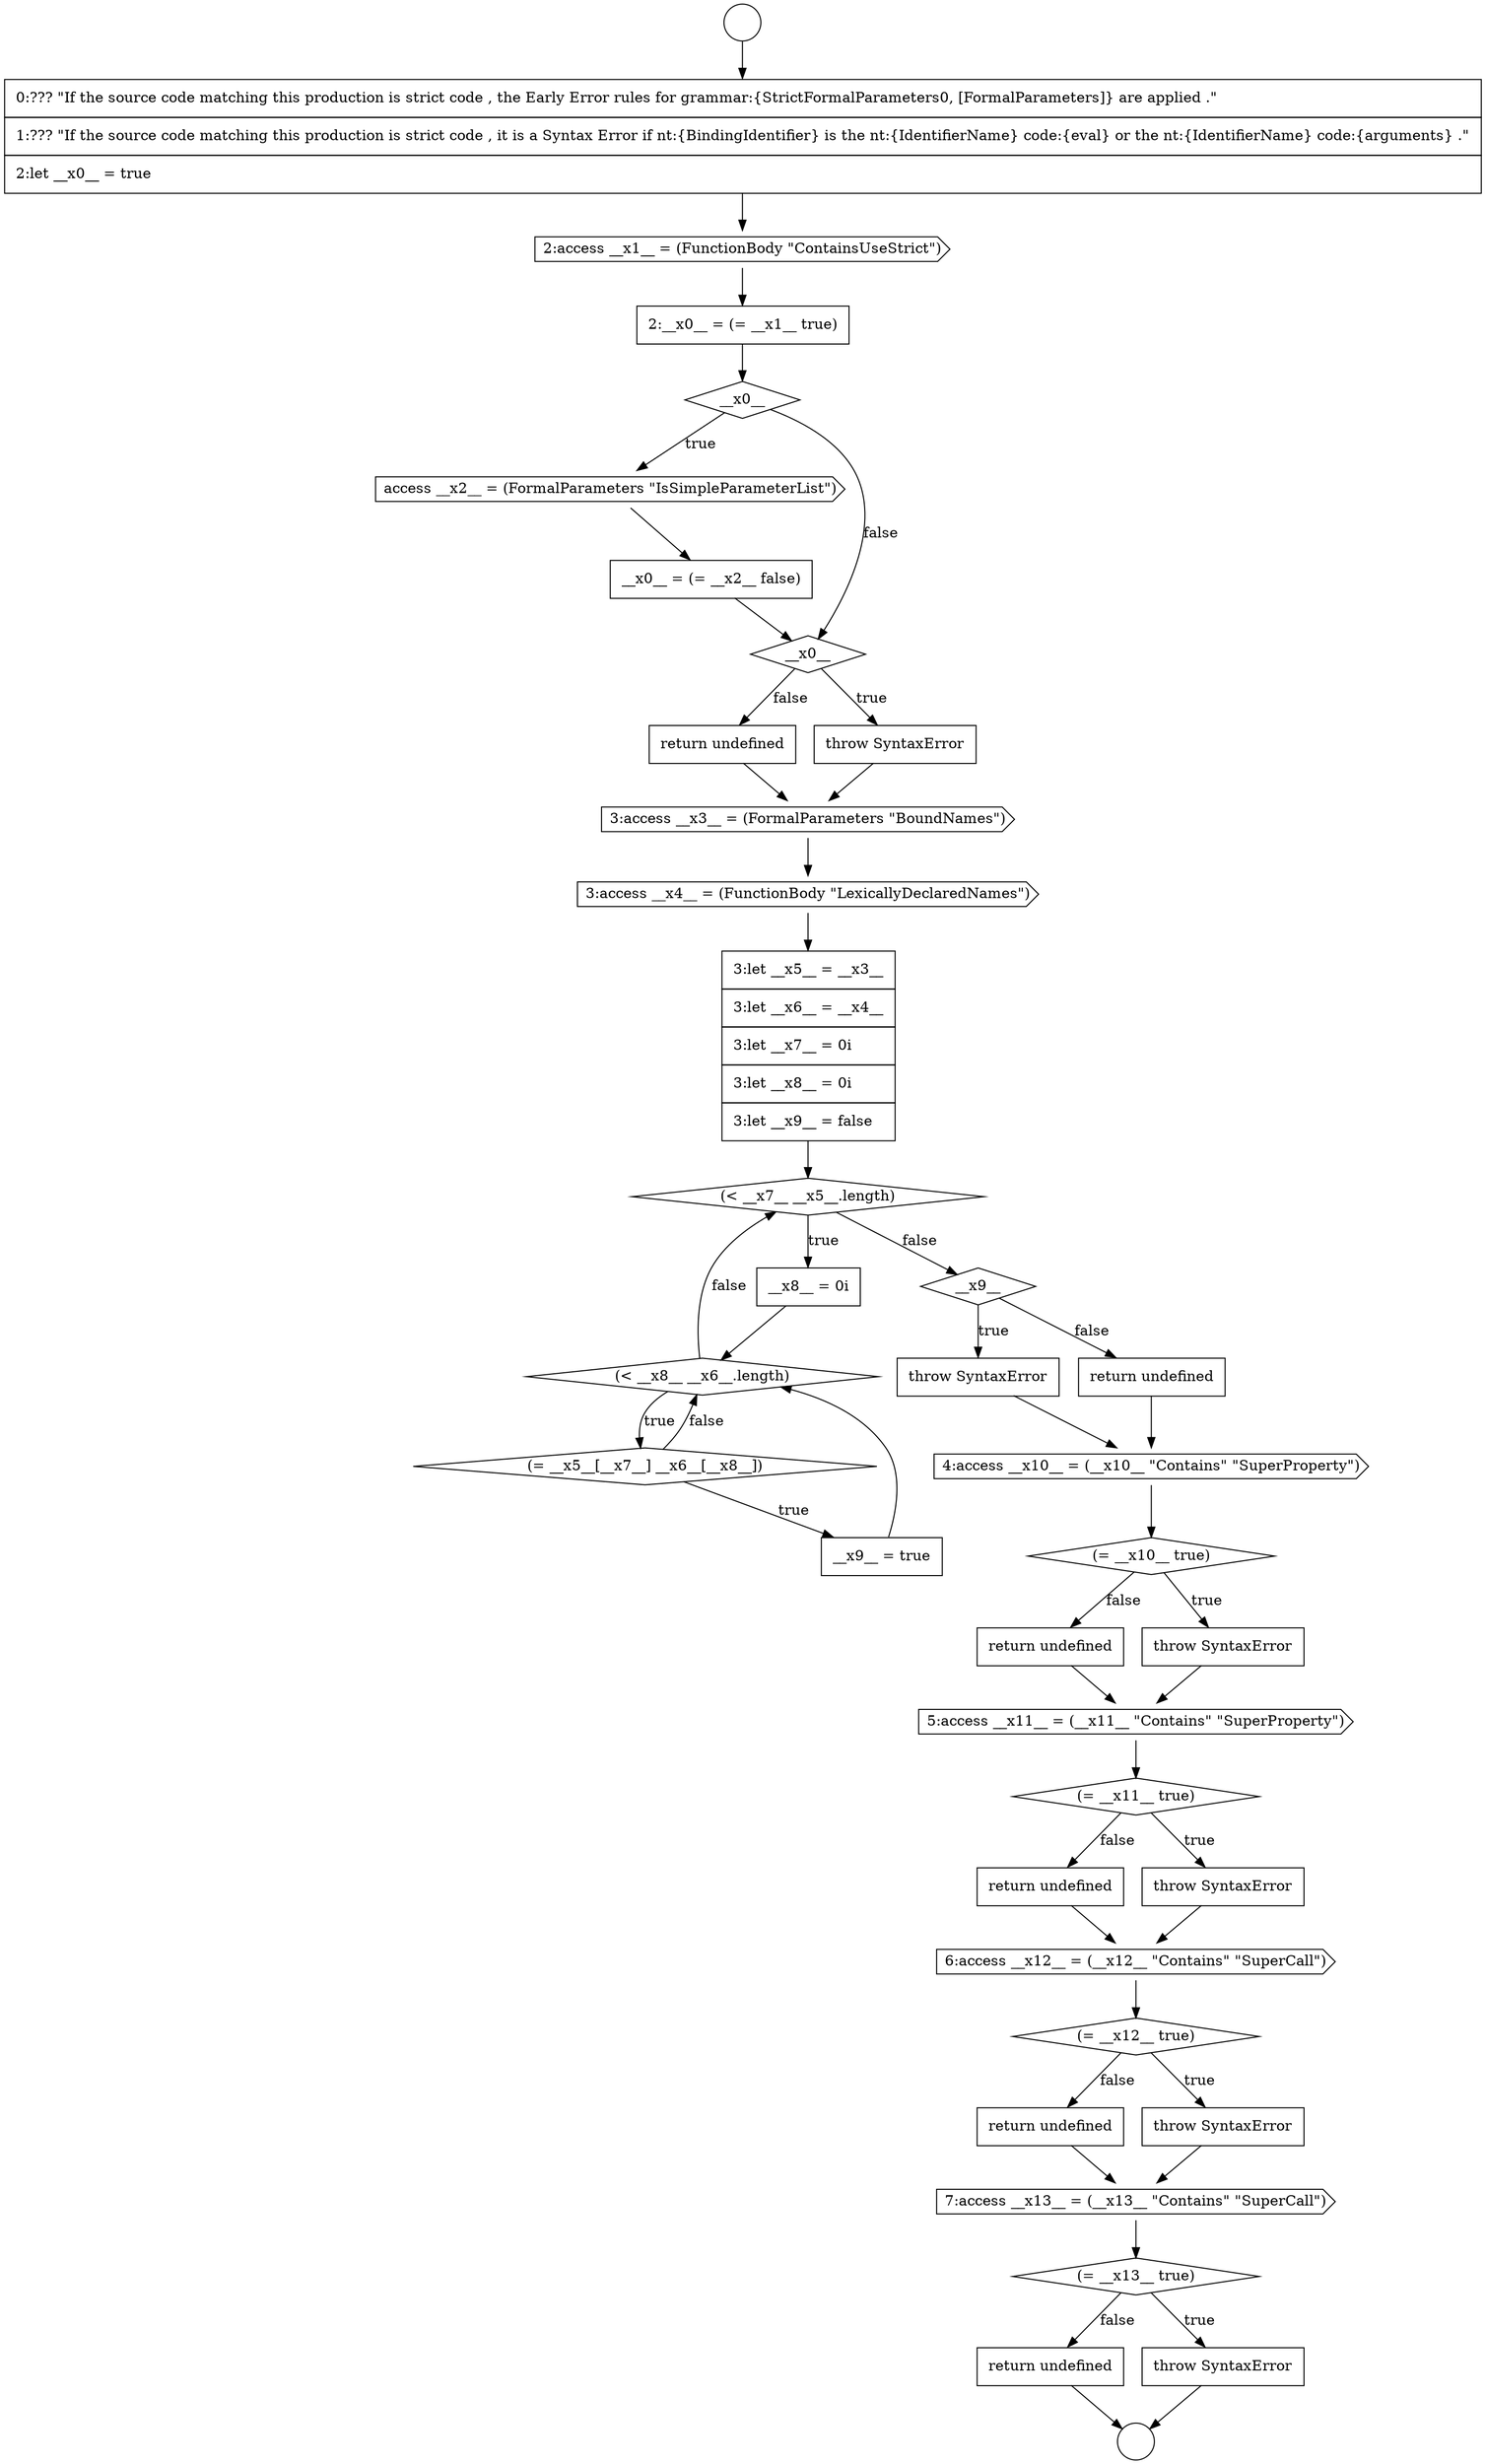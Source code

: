 digraph {
  node16456 [shape=diamond, label=<<font color="black">(= __x11__ true)</font>> color="black" fillcolor="white" style=filled]
  node16452 [shape=diamond, label=<<font color="black">(= __x10__ true)</font>> color="black" fillcolor="white" style=filled]
  node16433 [shape=none, margin=0, label=<<font color="black">
    <table border="0" cellborder="1" cellspacing="0" cellpadding="10">
      <tr><td align="left">2:__x0__ = (= __x1__ true)</td></tr>
    </table>
  </font>> color="black" fillcolor="white" style=filled]
  node16441 [shape=cds, label=<<font color="black">3:access __x4__ = (FunctionBody &quot;LexicallyDeclaredNames&quot;)</font>> color="black" fillcolor="white" style=filled]
  node16464 [shape=diamond, label=<<font color="black">(= __x13__ true)</font>> color="black" fillcolor="white" style=filled]
  node16435 [shape=cds, label=<<font color="black">access __x2__ = (FormalParameters &quot;IsSimpleParameterList&quot;)</font>> color="black" fillcolor="white" style=filled]
  node16458 [shape=none, margin=0, label=<<font color="black">
    <table border="0" cellborder="1" cellspacing="0" cellpadding="10">
      <tr><td align="left">return undefined</td></tr>
    </table>
  </font>> color="black" fillcolor="white" style=filled]
  node16462 [shape=none, margin=0, label=<<font color="black">
    <table border="0" cellborder="1" cellspacing="0" cellpadding="10">
      <tr><td align="left">return undefined</td></tr>
    </table>
  </font>> color="black" fillcolor="white" style=filled]
  node16466 [shape=none, margin=0, label=<<font color="black">
    <table border="0" cellborder="1" cellspacing="0" cellpadding="10">
      <tr><td align="left">return undefined</td></tr>
    </table>
  </font>> color="black" fillcolor="white" style=filled]
  node16444 [shape=none, margin=0, label=<<font color="black">
    <table border="0" cellborder="1" cellspacing="0" cellpadding="10">
      <tr><td align="left">__x8__ = 0i</td></tr>
    </table>
  </font>> color="black" fillcolor="white" style=filled]
  node16459 [shape=cds, label=<<font color="black">6:access __x12__ = (__x12__ &quot;Contains&quot; &quot;SuperCall&quot;)</font>> color="black" fillcolor="white" style=filled]
  node16434 [shape=diamond, label=<<font color="black">__x0__</font>> color="black" fillcolor="white" style=filled]
  node16449 [shape=none, margin=0, label=<<font color="black">
    <table border="0" cellborder="1" cellspacing="0" cellpadding="10">
      <tr><td align="left">throw SyntaxError</td></tr>
    </table>
  </font>> color="black" fillcolor="white" style=filled]
  node16437 [shape=diamond, label=<<font color="black">__x0__</font>> color="black" fillcolor="white" style=filled]
  node16448 [shape=diamond, label=<<font color="black">__x9__</font>> color="black" fillcolor="white" style=filled]
  node16463 [shape=cds, label=<<font color="black">7:access __x13__ = (__x13__ &quot;Contains&quot; &quot;SuperCall&quot;)</font>> color="black" fillcolor="white" style=filled]
  node16431 [shape=none, margin=0, label=<<font color="black">
    <table border="0" cellborder="1" cellspacing="0" cellpadding="10">
      <tr><td align="left">0:??? &quot;If the source code matching this production is strict code , the Early Error rules for grammar:{StrictFormalParameters0, [FormalParameters]} are applied .&quot;</td></tr>
      <tr><td align="left">1:??? &quot;If the source code matching this production is strict code , it is a Syntax Error if nt:{BindingIdentifier} is the nt:{IdentifierName} code:{eval} or the nt:{IdentifierName} code:{arguments} .&quot;</td></tr>
      <tr><td align="left">2:let __x0__ = true</td></tr>
    </table>
  </font>> color="black" fillcolor="white" style=filled]
  node16460 [shape=diamond, label=<<font color="black">(= __x12__ true)</font>> color="black" fillcolor="white" style=filled]
  node16465 [shape=none, margin=0, label=<<font color="black">
    <table border="0" cellborder="1" cellspacing="0" cellpadding="10">
      <tr><td align="left">throw SyntaxError</td></tr>
    </table>
  </font>> color="black" fillcolor="white" style=filled]
  node16440 [shape=cds, label=<<font color="black">3:access __x3__ = (FormalParameters &quot;BoundNames&quot;)</font>> color="black" fillcolor="white" style=filled]
  node16455 [shape=cds, label=<<font color="black">5:access __x11__ = (__x11__ &quot;Contains&quot; &quot;SuperProperty&quot;)</font>> color="black" fillcolor="white" style=filled]
  node16436 [shape=none, margin=0, label=<<font color="black">
    <table border="0" cellborder="1" cellspacing="0" cellpadding="10">
      <tr><td align="left">__x0__ = (= __x2__ false)</td></tr>
    </table>
  </font>> color="black" fillcolor="white" style=filled]
  node16451 [shape=cds, label=<<font color="black">4:access __x10__ = (__x10__ &quot;Contains&quot; &quot;SuperProperty&quot;)</font>> color="black" fillcolor="white" style=filled]
  node16445 [shape=diamond, label=<<font color="black">(&lt; __x8__ __x6__.length)</font>> color="black" fillcolor="white" style=filled]
  node16432 [shape=cds, label=<<font color="black">2:access __x1__ = (FunctionBody &quot;ContainsUseStrict&quot;)</font>> color="black" fillcolor="white" style=filled]
  node16454 [shape=none, margin=0, label=<<font color="black">
    <table border="0" cellborder="1" cellspacing="0" cellpadding="10">
      <tr><td align="left">return undefined</td></tr>
    </table>
  </font>> color="black" fillcolor="white" style=filled]
  node16439 [shape=none, margin=0, label=<<font color="black">
    <table border="0" cellborder="1" cellspacing="0" cellpadding="10">
      <tr><td align="left">return undefined</td></tr>
    </table>
  </font>> color="black" fillcolor="white" style=filled]
  node16442 [shape=none, margin=0, label=<<font color="black">
    <table border="0" cellborder="1" cellspacing="0" cellpadding="10">
      <tr><td align="left">3:let __x5__ = __x3__</td></tr>
      <tr><td align="left">3:let __x6__ = __x4__</td></tr>
      <tr><td align="left">3:let __x7__ = 0i</td></tr>
      <tr><td align="left">3:let __x8__ = 0i</td></tr>
      <tr><td align="left">3:let __x9__ = false</td></tr>
    </table>
  </font>> color="black" fillcolor="white" style=filled]
  node16429 [shape=circle label=" " color="black" fillcolor="white" style=filled]
  node16457 [shape=none, margin=0, label=<<font color="black">
    <table border="0" cellborder="1" cellspacing="0" cellpadding="10">
      <tr><td align="left">throw SyntaxError</td></tr>
    </table>
  </font>> color="black" fillcolor="white" style=filled]
  node16446 [shape=diamond, label=<<font color="black">(= __x5__[__x7__] __x6__[__x8__])</font>> color="black" fillcolor="white" style=filled]
  node16461 [shape=none, margin=0, label=<<font color="black">
    <table border="0" cellborder="1" cellspacing="0" cellpadding="10">
      <tr><td align="left">throw SyntaxError</td></tr>
    </table>
  </font>> color="black" fillcolor="white" style=filled]
  node16450 [shape=none, margin=0, label=<<font color="black">
    <table border="0" cellborder="1" cellspacing="0" cellpadding="10">
      <tr><td align="left">return undefined</td></tr>
    </table>
  </font>> color="black" fillcolor="white" style=filled]
  node16443 [shape=diamond, label=<<font color="black">(&lt; __x7__ __x5__.length)</font>> color="black" fillcolor="white" style=filled]
  node16438 [shape=none, margin=0, label=<<font color="black">
    <table border="0" cellborder="1" cellspacing="0" cellpadding="10">
      <tr><td align="left">throw SyntaxError</td></tr>
    </table>
  </font>> color="black" fillcolor="white" style=filled]
  node16453 [shape=none, margin=0, label=<<font color="black">
    <table border="0" cellborder="1" cellspacing="0" cellpadding="10">
      <tr><td align="left">throw SyntaxError</td></tr>
    </table>
  </font>> color="black" fillcolor="white" style=filled]
  node16430 [shape=circle label=" " color="black" fillcolor="white" style=filled]
  node16447 [shape=none, margin=0, label=<<font color="black">
    <table border="0" cellborder="1" cellspacing="0" cellpadding="10">
      <tr><td align="left">__x9__ = true</td></tr>
    </table>
  </font>> color="black" fillcolor="white" style=filled]
  node16460 -> node16461 [label=<<font color="black">true</font>> color="black"]
  node16460 -> node16462 [label=<<font color="black">false</font>> color="black"]
  node16449 -> node16451 [ color="black"]
  node16446 -> node16447 [label=<<font color="black">true</font>> color="black"]
  node16446 -> node16445 [label=<<font color="black">false</font>> color="black"]
  node16464 -> node16465 [label=<<font color="black">true</font>> color="black"]
  node16464 -> node16466 [label=<<font color="black">false</font>> color="black"]
  node16433 -> node16434 [ color="black"]
  node16432 -> node16433 [ color="black"]
  node16456 -> node16457 [label=<<font color="black">true</font>> color="black"]
  node16456 -> node16458 [label=<<font color="black">false</font>> color="black"]
  node16466 -> node16430 [ color="black"]
  node16441 -> node16442 [ color="black"]
  node16458 -> node16459 [ color="black"]
  node16429 -> node16431 [ color="black"]
  node16459 -> node16460 [ color="black"]
  node16457 -> node16459 [ color="black"]
  node16452 -> node16453 [label=<<font color="black">true</font>> color="black"]
  node16452 -> node16454 [label=<<font color="black">false</font>> color="black"]
  node16444 -> node16445 [ color="black"]
  node16437 -> node16438 [label=<<font color="black">true</font>> color="black"]
  node16437 -> node16439 [label=<<font color="black">false</font>> color="black"]
  node16462 -> node16463 [ color="black"]
  node16451 -> node16452 [ color="black"]
  node16454 -> node16455 [ color="black"]
  node16442 -> node16443 [ color="black"]
  node16439 -> node16440 [ color="black"]
  node16445 -> node16446 [label=<<font color="black">true</font>> color="black"]
  node16445 -> node16443 [label=<<font color="black">false</font>> color="black"]
  node16465 -> node16430 [ color="black"]
  node16434 -> node16435 [label=<<font color="black">true</font>> color="black"]
  node16434 -> node16437 [label=<<font color="black">false</font>> color="black"]
  node16463 -> node16464 [ color="black"]
  node16455 -> node16456 [ color="black"]
  node16453 -> node16455 [ color="black"]
  node16431 -> node16432 [ color="black"]
  node16435 -> node16436 [ color="black"]
  node16443 -> node16444 [label=<<font color="black">true</font>> color="black"]
  node16443 -> node16448 [label=<<font color="black">false</font>> color="black"]
  node16450 -> node16451 [ color="black"]
  node16438 -> node16440 [ color="black"]
  node16448 -> node16449 [label=<<font color="black">true</font>> color="black"]
  node16448 -> node16450 [label=<<font color="black">false</font>> color="black"]
  node16447 -> node16445 [ color="black"]
  node16436 -> node16437 [ color="black"]
  node16440 -> node16441 [ color="black"]
  node16461 -> node16463 [ color="black"]
}
